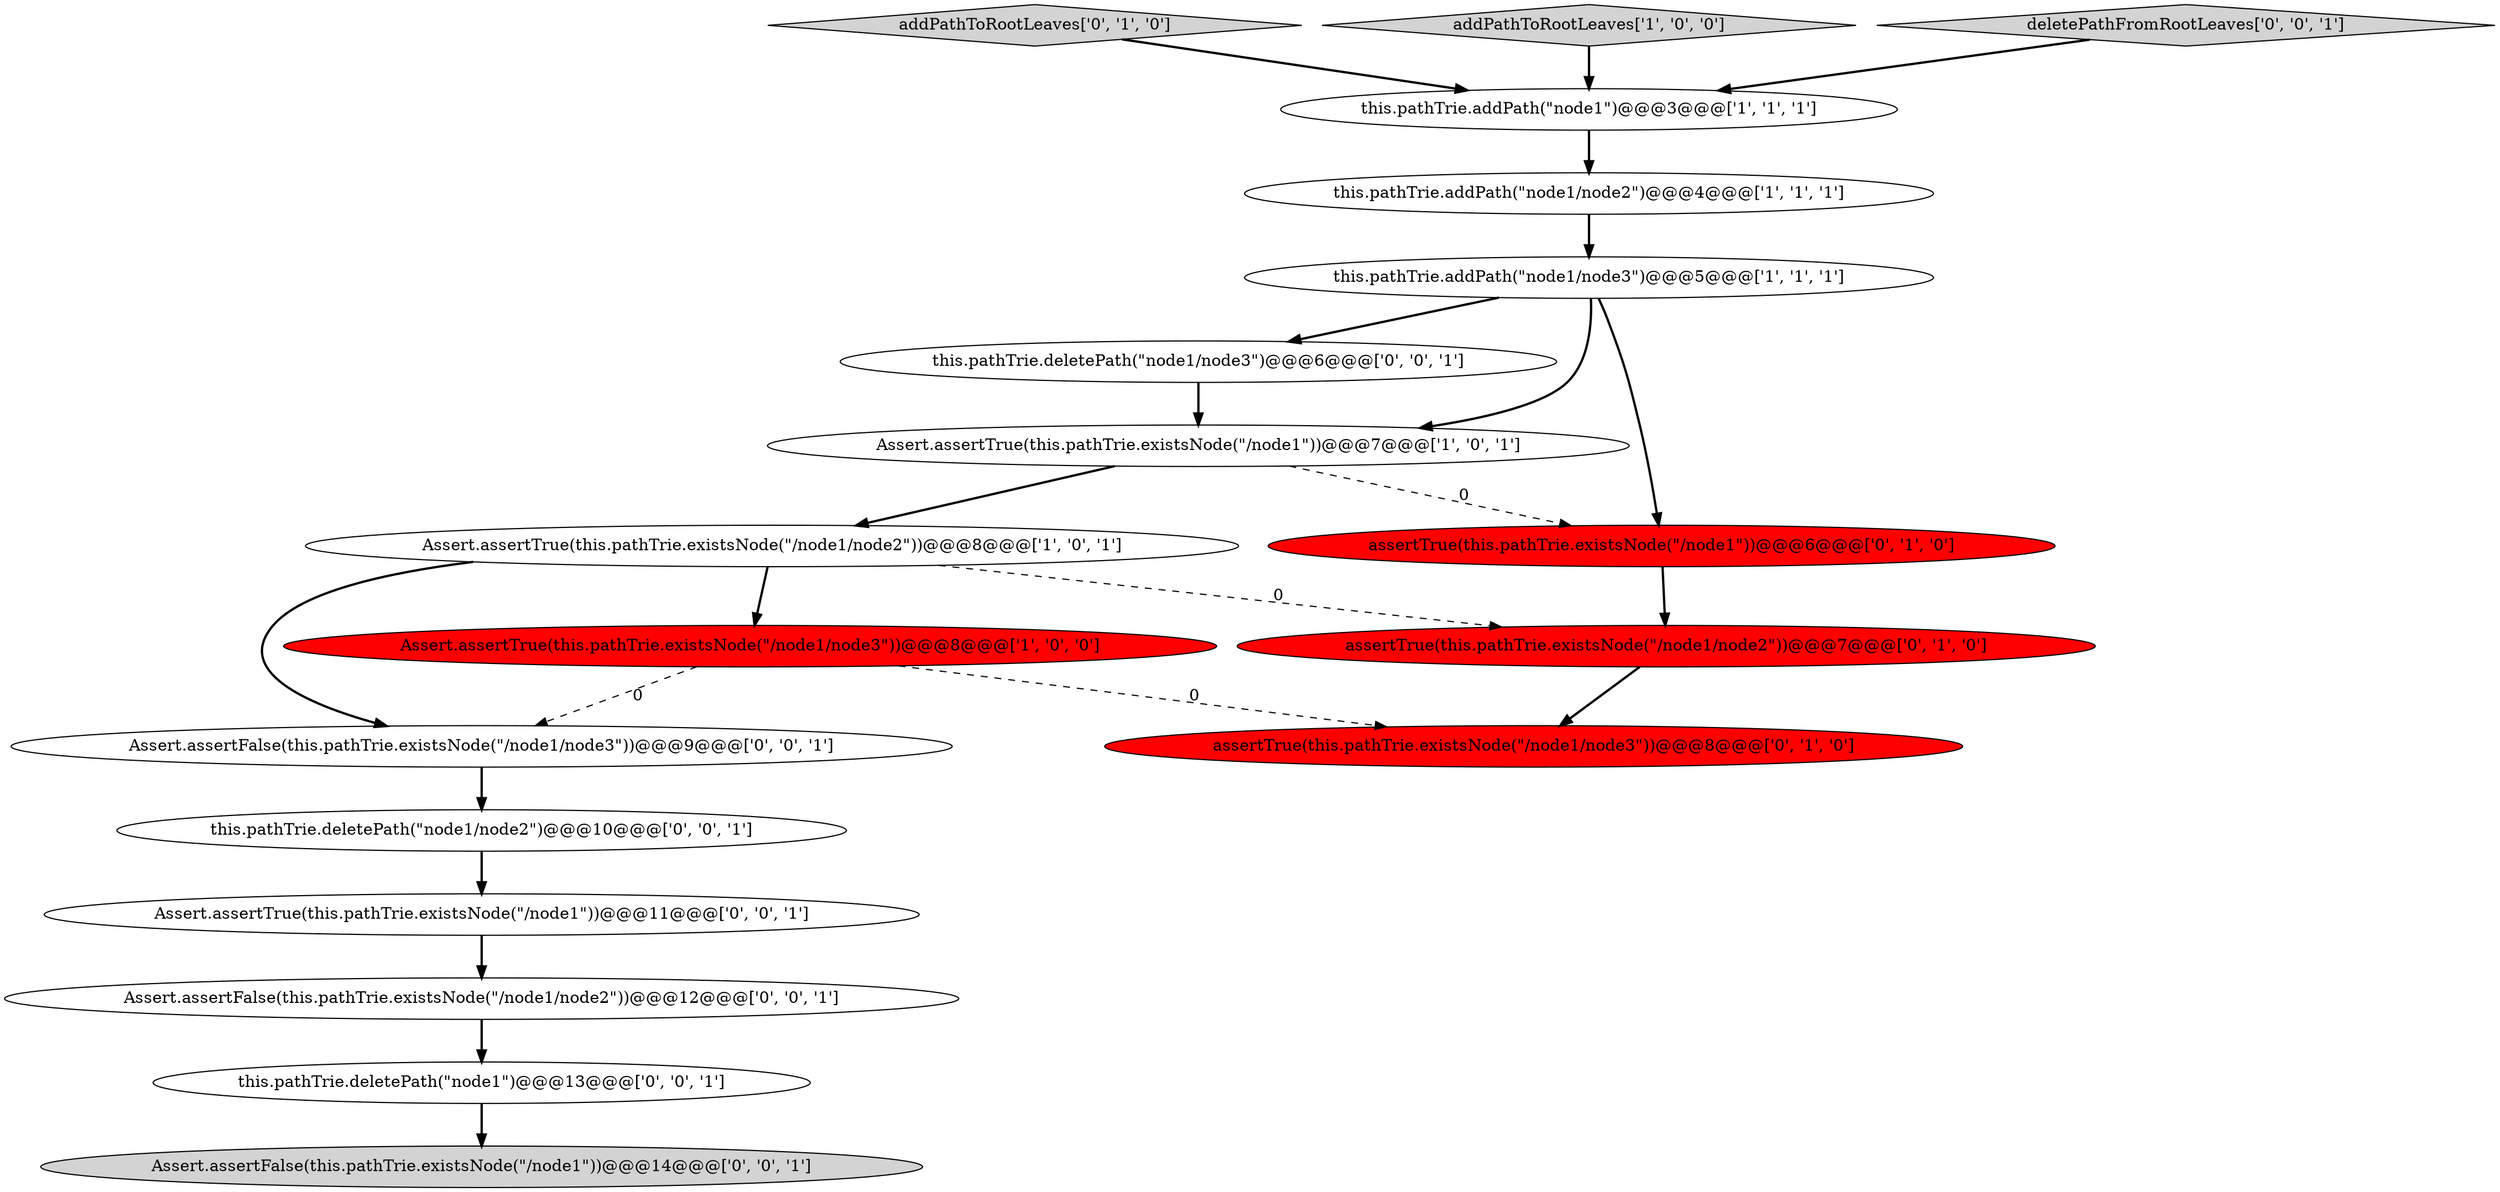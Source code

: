digraph {
9 [style = filled, label = "addPathToRootLeaves['0', '1', '0']", fillcolor = lightgray, shape = diamond image = "AAA0AAABBB2BBB"];
5 [style = filled, label = "addPathToRootLeaves['1', '0', '0']", fillcolor = lightgray, shape = diamond image = "AAA0AAABBB1BBB"];
12 [style = filled, label = "Assert.assertFalse(this.pathTrie.existsNode(\"/node1/node2\"))@@@12@@@['0', '0', '1']", fillcolor = white, shape = ellipse image = "AAA0AAABBB3BBB"];
3 [style = filled, label = "this.pathTrie.addPath(\"node1/node3\")@@@5@@@['1', '1', '1']", fillcolor = white, shape = ellipse image = "AAA0AAABBB1BBB"];
10 [style = filled, label = "assertTrue(this.pathTrie.existsNode(\"/node1/node2\"))@@@7@@@['0', '1', '0']", fillcolor = red, shape = ellipse image = "AAA1AAABBB2BBB"];
15 [style = filled, label = "this.pathTrie.deletePath(\"node1/node3\")@@@6@@@['0', '0', '1']", fillcolor = white, shape = ellipse image = "AAA0AAABBB3BBB"];
17 [style = filled, label = "deletePathFromRootLeaves['0', '0', '1']", fillcolor = lightgray, shape = diamond image = "AAA0AAABBB3BBB"];
2 [style = filled, label = "this.pathTrie.addPath(\"node1\")@@@3@@@['1', '1', '1']", fillcolor = white, shape = ellipse image = "AAA0AAABBB1BBB"];
11 [style = filled, label = "Assert.assertFalse(this.pathTrie.existsNode(\"/node1/node3\"))@@@9@@@['0', '0', '1']", fillcolor = white, shape = ellipse image = "AAA0AAABBB3BBB"];
1 [style = filled, label = "Assert.assertTrue(this.pathTrie.existsNode(\"/node1/node3\"))@@@8@@@['1', '0', '0']", fillcolor = red, shape = ellipse image = "AAA1AAABBB1BBB"];
13 [style = filled, label = "Assert.assertTrue(this.pathTrie.existsNode(\"/node1\"))@@@11@@@['0', '0', '1']", fillcolor = white, shape = ellipse image = "AAA0AAABBB3BBB"];
16 [style = filled, label = "this.pathTrie.deletePath(\"node1/node2\")@@@10@@@['0', '0', '1']", fillcolor = white, shape = ellipse image = "AAA0AAABBB3BBB"];
4 [style = filled, label = "Assert.assertTrue(this.pathTrie.existsNode(\"/node1\"))@@@7@@@['1', '0', '1']", fillcolor = white, shape = ellipse image = "AAA0AAABBB1BBB"];
14 [style = filled, label = "Assert.assertFalse(this.pathTrie.existsNode(\"/node1\"))@@@14@@@['0', '0', '1']", fillcolor = lightgray, shape = ellipse image = "AAA0AAABBB3BBB"];
8 [style = filled, label = "assertTrue(this.pathTrie.existsNode(\"/node1/node3\"))@@@8@@@['0', '1', '0']", fillcolor = red, shape = ellipse image = "AAA1AAABBB2BBB"];
0 [style = filled, label = "Assert.assertTrue(this.pathTrie.existsNode(\"/node1/node2\"))@@@8@@@['1', '0', '1']", fillcolor = white, shape = ellipse image = "AAA0AAABBB1BBB"];
7 [style = filled, label = "assertTrue(this.pathTrie.existsNode(\"/node1\"))@@@6@@@['0', '1', '0']", fillcolor = red, shape = ellipse image = "AAA1AAABBB2BBB"];
18 [style = filled, label = "this.pathTrie.deletePath(\"node1\")@@@13@@@['0', '0', '1']", fillcolor = white, shape = ellipse image = "AAA0AAABBB3BBB"];
6 [style = filled, label = "this.pathTrie.addPath(\"node1/node2\")@@@4@@@['1', '1', '1']", fillcolor = white, shape = ellipse image = "AAA0AAABBB1BBB"];
11->16 [style = bold, label=""];
6->3 [style = bold, label=""];
16->13 [style = bold, label=""];
7->10 [style = bold, label=""];
9->2 [style = bold, label=""];
2->6 [style = bold, label=""];
0->11 [style = bold, label=""];
3->15 [style = bold, label=""];
3->4 [style = bold, label=""];
0->10 [style = dashed, label="0"];
4->0 [style = bold, label=""];
5->2 [style = bold, label=""];
13->12 [style = bold, label=""];
10->8 [style = bold, label=""];
17->2 [style = bold, label=""];
3->7 [style = bold, label=""];
4->7 [style = dashed, label="0"];
1->11 [style = dashed, label="0"];
0->1 [style = bold, label=""];
12->18 [style = bold, label=""];
15->4 [style = bold, label=""];
1->8 [style = dashed, label="0"];
18->14 [style = bold, label=""];
}
